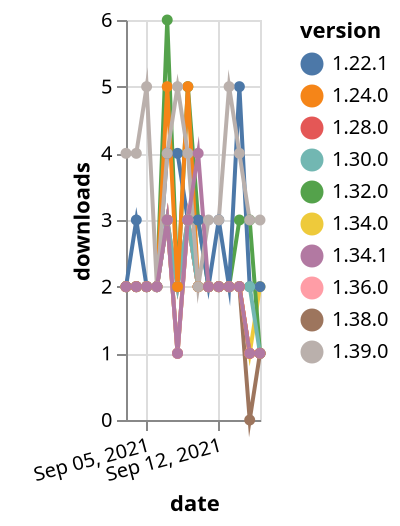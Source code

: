 {"$schema": "https://vega.github.io/schema/vega-lite/v5.json", "description": "A simple bar chart with embedded data.", "data": {"values": [{"date": "2021-09-03", "total": 2641, "delta": 2, "version": "1.34.0"}, {"date": "2021-09-04", "total": 2643, "delta": 2, "version": "1.34.0"}, {"date": "2021-09-05", "total": 2645, "delta": 2, "version": "1.34.0"}, {"date": "2021-09-06", "total": 2647, "delta": 2, "version": "1.34.0"}, {"date": "2021-09-07", "total": 2650, "delta": 3, "version": "1.34.0"}, {"date": "2021-09-08", "total": 2651, "delta": 1, "version": "1.34.0"}, {"date": "2021-09-09", "total": 2654, "delta": 3, "version": "1.34.0"}, {"date": "2021-09-10", "total": 2656, "delta": 2, "version": "1.34.0"}, {"date": "2021-09-11", "total": 2658, "delta": 2, "version": "1.34.0"}, {"date": "2021-09-12", "total": 2660, "delta": 2, "version": "1.34.0"}, {"date": "2021-09-13", "total": 2662, "delta": 2, "version": "1.34.0"}, {"date": "2021-09-14", "total": 2664, "delta": 2, "version": "1.34.0"}, {"date": "2021-09-15", "total": 2665, "delta": 1, "version": "1.34.0"}, {"date": "2021-09-16", "total": 2667, "delta": 2, "version": "1.34.0"}, {"date": "2021-09-03", "total": 3111, "delta": 2, "version": "1.32.0"}, {"date": "2021-09-04", "total": 3113, "delta": 2, "version": "1.32.0"}, {"date": "2021-09-05", "total": 3115, "delta": 2, "version": "1.32.0"}, {"date": "2021-09-06", "total": 3117, "delta": 2, "version": "1.32.0"}, {"date": "2021-09-07", "total": 3123, "delta": 6, "version": "1.32.0"}, {"date": "2021-09-08", "total": 3125, "delta": 2, "version": "1.32.0"}, {"date": "2021-09-09", "total": 3130, "delta": 5, "version": "1.32.0"}, {"date": "2021-09-10", "total": 3133, "delta": 3, "version": "1.32.0"}, {"date": "2021-09-11", "total": 3135, "delta": 2, "version": "1.32.0"}, {"date": "2021-09-12", "total": 3137, "delta": 2, "version": "1.32.0"}, {"date": "2021-09-13", "total": 3139, "delta": 2, "version": "1.32.0"}, {"date": "2021-09-14", "total": 3142, "delta": 3, "version": "1.32.0"}, {"date": "2021-09-15", "total": 3145, "delta": 3, "version": "1.32.0"}, {"date": "2021-09-16", "total": 3146, "delta": 1, "version": "1.32.0"}, {"date": "2021-09-03", "total": 2781, "delta": 2, "version": "1.28.0"}, {"date": "2021-09-04", "total": 2783, "delta": 2, "version": "1.28.0"}, {"date": "2021-09-05", "total": 2785, "delta": 2, "version": "1.28.0"}, {"date": "2021-09-06", "total": 2787, "delta": 2, "version": "1.28.0"}, {"date": "2021-09-07", "total": 2790, "delta": 3, "version": "1.28.0"}, {"date": "2021-09-08", "total": 2792, "delta": 2, "version": "1.28.0"}, {"date": "2021-09-09", "total": 2795, "delta": 3, "version": "1.28.0"}, {"date": "2021-09-10", "total": 2797, "delta": 2, "version": "1.28.0"}, {"date": "2021-09-11", "total": 2799, "delta": 2, "version": "1.28.0"}, {"date": "2021-09-12", "total": 2801, "delta": 2, "version": "1.28.0"}, {"date": "2021-09-13", "total": 2803, "delta": 2, "version": "1.28.0"}, {"date": "2021-09-14", "total": 2805, "delta": 2, "version": "1.28.0"}, {"date": "2021-09-15", "total": 2806, "delta": 1, "version": "1.28.0"}, {"date": "2021-09-16", "total": 2807, "delta": 1, "version": "1.28.0"}, {"date": "2021-09-03", "total": 2556, "delta": 2, "version": "1.38.0"}, {"date": "2021-09-04", "total": 2558, "delta": 2, "version": "1.38.0"}, {"date": "2021-09-05", "total": 2560, "delta": 2, "version": "1.38.0"}, {"date": "2021-09-06", "total": 2562, "delta": 2, "version": "1.38.0"}, {"date": "2021-09-07", "total": 2565, "delta": 3, "version": "1.38.0"}, {"date": "2021-09-08", "total": 2566, "delta": 1, "version": "1.38.0"}, {"date": "2021-09-09", "total": 2569, "delta": 3, "version": "1.38.0"}, {"date": "2021-09-10", "total": 2571, "delta": 2, "version": "1.38.0"}, {"date": "2021-09-11", "total": 2573, "delta": 2, "version": "1.38.0"}, {"date": "2021-09-12", "total": 2575, "delta": 2, "version": "1.38.0"}, {"date": "2021-09-13", "total": 2577, "delta": 2, "version": "1.38.0"}, {"date": "2021-09-14", "total": 2579, "delta": 2, "version": "1.38.0"}, {"date": "2021-09-15", "total": 2579, "delta": 0, "version": "1.38.0"}, {"date": "2021-09-16", "total": 2580, "delta": 1, "version": "1.38.0"}, {"date": "2021-09-03", "total": 6208, "delta": 2, "version": "1.22.1"}, {"date": "2021-09-04", "total": 6211, "delta": 3, "version": "1.22.1"}, {"date": "2021-09-05", "total": 6213, "delta": 2, "version": "1.22.1"}, {"date": "2021-09-06", "total": 6215, "delta": 2, "version": "1.22.1"}, {"date": "2021-09-07", "total": 6219, "delta": 4, "version": "1.22.1"}, {"date": "2021-09-08", "total": 6223, "delta": 4, "version": "1.22.1"}, {"date": "2021-09-09", "total": 6226, "delta": 3, "version": "1.22.1"}, {"date": "2021-09-10", "total": 6229, "delta": 3, "version": "1.22.1"}, {"date": "2021-09-11", "total": 6231, "delta": 2, "version": "1.22.1"}, {"date": "2021-09-12", "total": 6234, "delta": 3, "version": "1.22.1"}, {"date": "2021-09-13", "total": 6236, "delta": 2, "version": "1.22.1"}, {"date": "2021-09-14", "total": 6241, "delta": 5, "version": "1.22.1"}, {"date": "2021-09-15", "total": 6243, "delta": 2, "version": "1.22.1"}, {"date": "2021-09-16", "total": 6245, "delta": 2, "version": "1.22.1"}, {"date": "2021-09-03", "total": 1899, "delta": 2, "version": "1.36.0"}, {"date": "2021-09-04", "total": 1901, "delta": 2, "version": "1.36.0"}, {"date": "2021-09-05", "total": 1903, "delta": 2, "version": "1.36.0"}, {"date": "2021-09-06", "total": 1905, "delta": 2, "version": "1.36.0"}, {"date": "2021-09-07", "total": 1908, "delta": 3, "version": "1.36.0"}, {"date": "2021-09-08", "total": 1909, "delta": 1, "version": "1.36.0"}, {"date": "2021-09-09", "total": 1912, "delta": 3, "version": "1.36.0"}, {"date": "2021-09-10", "total": 1914, "delta": 2, "version": "1.36.0"}, {"date": "2021-09-11", "total": 1916, "delta": 2, "version": "1.36.0"}, {"date": "2021-09-12", "total": 1918, "delta": 2, "version": "1.36.0"}, {"date": "2021-09-13", "total": 1920, "delta": 2, "version": "1.36.0"}, {"date": "2021-09-14", "total": 1922, "delta": 2, "version": "1.36.0"}, {"date": "2021-09-15", "total": 1923, "delta": 1, "version": "1.36.0"}, {"date": "2021-09-16", "total": 1924, "delta": 1, "version": "1.36.0"}, {"date": "2021-09-03", "total": 4647, "delta": 2, "version": "1.30.0"}, {"date": "2021-09-04", "total": 4649, "delta": 2, "version": "1.30.0"}, {"date": "2021-09-05", "total": 4651, "delta": 2, "version": "1.30.0"}, {"date": "2021-09-06", "total": 4653, "delta": 2, "version": "1.30.0"}, {"date": "2021-09-07", "total": 4656, "delta": 3, "version": "1.30.0"}, {"date": "2021-09-08", "total": 4658, "delta": 2, "version": "1.30.0"}, {"date": "2021-09-09", "total": 4661, "delta": 3, "version": "1.30.0"}, {"date": "2021-09-10", "total": 4663, "delta": 2, "version": "1.30.0"}, {"date": "2021-09-11", "total": 4665, "delta": 2, "version": "1.30.0"}, {"date": "2021-09-12", "total": 4667, "delta": 2, "version": "1.30.0"}, {"date": "2021-09-13", "total": 4669, "delta": 2, "version": "1.30.0"}, {"date": "2021-09-14", "total": 4671, "delta": 2, "version": "1.30.0"}, {"date": "2021-09-15", "total": 4673, "delta": 2, "version": "1.30.0"}, {"date": "2021-09-16", "total": 4674, "delta": 1, "version": "1.30.0"}, {"date": "2021-09-03", "total": 5991, "delta": 2, "version": "1.24.0"}, {"date": "2021-09-04", "total": 5993, "delta": 2, "version": "1.24.0"}, {"date": "2021-09-05", "total": 5995, "delta": 2, "version": "1.24.0"}, {"date": "2021-09-06", "total": 5997, "delta": 2, "version": "1.24.0"}, {"date": "2021-09-07", "total": 6002, "delta": 5, "version": "1.24.0"}, {"date": "2021-09-08", "total": 6004, "delta": 2, "version": "1.24.0"}, {"date": "2021-09-09", "total": 6009, "delta": 5, "version": "1.24.0"}, {"date": "2021-09-10", "total": 6011, "delta": 2, "version": "1.24.0"}, {"date": "2021-09-11", "total": 6013, "delta": 2, "version": "1.24.0"}, {"date": "2021-09-12", "total": 6015, "delta": 2, "version": "1.24.0"}, {"date": "2021-09-13", "total": 6017, "delta": 2, "version": "1.24.0"}, {"date": "2021-09-14", "total": 6019, "delta": 2, "version": "1.24.0"}, {"date": "2021-09-15", "total": 6020, "delta": 1, "version": "1.24.0"}, {"date": "2021-09-16", "total": 6021, "delta": 1, "version": "1.24.0"}, {"date": "2021-09-03", "total": 1971, "delta": 4, "version": "1.39.0"}, {"date": "2021-09-04", "total": 1975, "delta": 4, "version": "1.39.0"}, {"date": "2021-09-05", "total": 1980, "delta": 5, "version": "1.39.0"}, {"date": "2021-09-06", "total": 1982, "delta": 2, "version": "1.39.0"}, {"date": "2021-09-07", "total": 1986, "delta": 4, "version": "1.39.0"}, {"date": "2021-09-08", "total": 1991, "delta": 5, "version": "1.39.0"}, {"date": "2021-09-09", "total": 1995, "delta": 4, "version": "1.39.0"}, {"date": "2021-09-10", "total": 1997, "delta": 2, "version": "1.39.0"}, {"date": "2021-09-11", "total": 2000, "delta": 3, "version": "1.39.0"}, {"date": "2021-09-12", "total": 2003, "delta": 3, "version": "1.39.0"}, {"date": "2021-09-13", "total": 2008, "delta": 5, "version": "1.39.0"}, {"date": "2021-09-14", "total": 2012, "delta": 4, "version": "1.39.0"}, {"date": "2021-09-15", "total": 2015, "delta": 3, "version": "1.39.0"}, {"date": "2021-09-16", "total": 2018, "delta": 3, "version": "1.39.0"}, {"date": "2021-09-03", "total": 2276, "delta": 2, "version": "1.34.1"}, {"date": "2021-09-04", "total": 2278, "delta": 2, "version": "1.34.1"}, {"date": "2021-09-05", "total": 2280, "delta": 2, "version": "1.34.1"}, {"date": "2021-09-06", "total": 2282, "delta": 2, "version": "1.34.1"}, {"date": "2021-09-07", "total": 2285, "delta": 3, "version": "1.34.1"}, {"date": "2021-09-08", "total": 2286, "delta": 1, "version": "1.34.1"}, {"date": "2021-09-09", "total": 2289, "delta": 3, "version": "1.34.1"}, {"date": "2021-09-10", "total": 2293, "delta": 4, "version": "1.34.1"}, {"date": "2021-09-11", "total": 2295, "delta": 2, "version": "1.34.1"}, {"date": "2021-09-12", "total": 2297, "delta": 2, "version": "1.34.1"}, {"date": "2021-09-13", "total": 2299, "delta": 2, "version": "1.34.1"}, {"date": "2021-09-14", "total": 2301, "delta": 2, "version": "1.34.1"}, {"date": "2021-09-15", "total": 2302, "delta": 1, "version": "1.34.1"}, {"date": "2021-09-16", "total": 2303, "delta": 1, "version": "1.34.1"}]}, "width": "container", "mark": {"type": "line", "point": {"filled": true}}, "encoding": {"x": {"field": "date", "type": "temporal", "timeUnit": "yearmonthdate", "title": "date", "axis": {"labelAngle": -15}}, "y": {"field": "delta", "type": "quantitative", "title": "downloads"}, "color": {"field": "version", "type": "nominal"}, "tooltip": {"field": "delta"}}}